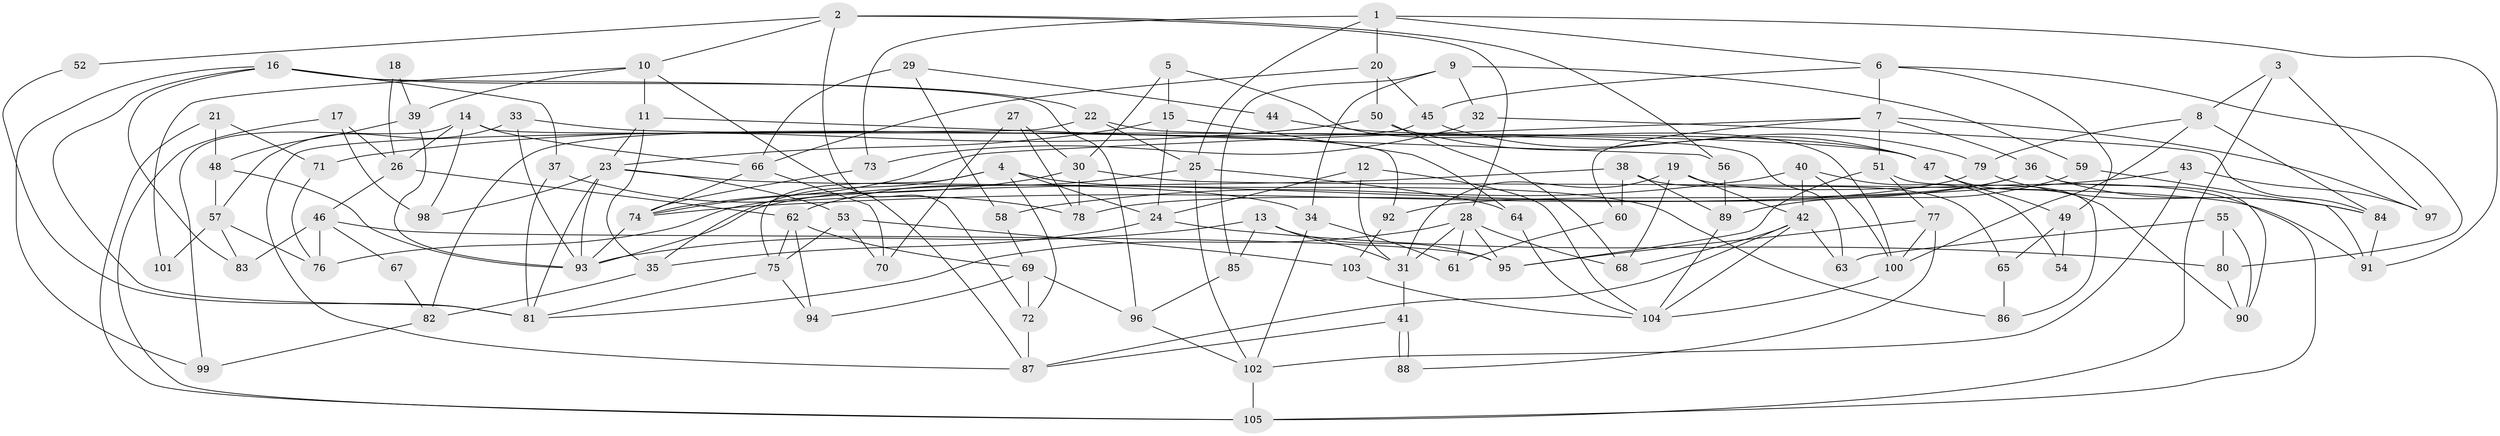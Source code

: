 // Generated by graph-tools (version 1.1) at 2025/02/03/09/25 03:02:15]
// undirected, 105 vertices, 210 edges
graph export_dot {
graph [start="1"]
  node [color=gray90,style=filled];
  1;
  2;
  3;
  4;
  5;
  6;
  7;
  8;
  9;
  10;
  11;
  12;
  13;
  14;
  15;
  16;
  17;
  18;
  19;
  20;
  21;
  22;
  23;
  24;
  25;
  26;
  27;
  28;
  29;
  30;
  31;
  32;
  33;
  34;
  35;
  36;
  37;
  38;
  39;
  40;
  41;
  42;
  43;
  44;
  45;
  46;
  47;
  48;
  49;
  50;
  51;
  52;
  53;
  54;
  55;
  56;
  57;
  58;
  59;
  60;
  61;
  62;
  63;
  64;
  65;
  66;
  67;
  68;
  69;
  70;
  71;
  72;
  73;
  74;
  75;
  76;
  77;
  78;
  79;
  80;
  81;
  82;
  83;
  84;
  85;
  86;
  87;
  88;
  89;
  90;
  91;
  92;
  93;
  94;
  95;
  96;
  97;
  98;
  99;
  100;
  101;
  102;
  103;
  104;
  105;
  1 -- 20;
  1 -- 25;
  1 -- 6;
  1 -- 73;
  1 -- 91;
  2 -- 72;
  2 -- 10;
  2 -- 28;
  2 -- 52;
  2 -- 56;
  3 -- 105;
  3 -- 8;
  3 -- 97;
  4 -- 35;
  4 -- 75;
  4 -- 24;
  4 -- 72;
  4 -- 86;
  5 -- 15;
  5 -- 30;
  5 -- 100;
  6 -- 7;
  6 -- 45;
  6 -- 49;
  6 -- 80;
  7 -- 74;
  7 -- 36;
  7 -- 51;
  7 -- 60;
  7 -- 97;
  8 -- 100;
  8 -- 84;
  8 -- 79;
  9 -- 85;
  9 -- 32;
  9 -- 34;
  9 -- 59;
  10 -- 87;
  10 -- 11;
  10 -- 39;
  10 -- 101;
  11 -- 56;
  11 -- 23;
  11 -- 35;
  12 -- 104;
  12 -- 31;
  12 -- 24;
  13 -- 95;
  13 -- 93;
  13 -- 31;
  13 -- 85;
  14 -- 98;
  14 -- 26;
  14 -- 66;
  14 -- 92;
  14 -- 99;
  15 -- 64;
  15 -- 24;
  15 -- 23;
  16 -- 81;
  16 -- 99;
  16 -- 22;
  16 -- 37;
  16 -- 83;
  16 -- 96;
  17 -- 26;
  17 -- 105;
  17 -- 98;
  18 -- 39;
  18 -- 26;
  19 -- 31;
  19 -- 42;
  19 -- 68;
  19 -- 105;
  20 -- 45;
  20 -- 66;
  20 -- 50;
  21 -- 48;
  21 -- 105;
  21 -- 71;
  22 -- 25;
  22 -- 63;
  22 -- 87;
  23 -- 93;
  23 -- 34;
  23 -- 53;
  23 -- 81;
  23 -- 98;
  24 -- 35;
  24 -- 80;
  25 -- 62;
  25 -- 102;
  25 -- 64;
  26 -- 62;
  26 -- 46;
  27 -- 30;
  27 -- 70;
  27 -- 78;
  28 -- 68;
  28 -- 31;
  28 -- 61;
  28 -- 81;
  28 -- 95;
  29 -- 58;
  29 -- 66;
  29 -- 44;
  30 -- 91;
  30 -- 78;
  30 -- 74;
  31 -- 41;
  32 -- 73;
  32 -- 84;
  33 -- 57;
  33 -- 93;
  33 -- 47;
  34 -- 61;
  34 -- 102;
  35 -- 82;
  36 -- 78;
  36 -- 90;
  36 -- 84;
  36 -- 92;
  37 -- 81;
  37 -- 78;
  38 -- 65;
  38 -- 60;
  38 -- 76;
  38 -- 89;
  39 -- 48;
  39 -- 93;
  40 -- 100;
  40 -- 42;
  40 -- 54;
  40 -- 58;
  41 -- 88;
  41 -- 88;
  41 -- 87;
  42 -- 87;
  42 -- 68;
  42 -- 63;
  42 -- 104;
  43 -- 97;
  43 -- 102;
  43 -- 74;
  44 -- 47;
  45 -- 47;
  45 -- 82;
  46 -- 76;
  46 -- 95;
  46 -- 67;
  46 -- 83;
  47 -- 90;
  47 -- 49;
  48 -- 93;
  48 -- 57;
  49 -- 54;
  49 -- 65;
  50 -- 79;
  50 -- 68;
  50 -- 71;
  51 -- 95;
  51 -- 77;
  51 -- 86;
  52 -- 81;
  53 -- 103;
  53 -- 70;
  53 -- 75;
  55 -- 63;
  55 -- 80;
  55 -- 90;
  56 -- 89;
  57 -- 83;
  57 -- 76;
  57 -- 101;
  58 -- 69;
  59 -- 91;
  59 -- 89;
  60 -- 61;
  62 -- 75;
  62 -- 94;
  62 -- 69;
  64 -- 104;
  65 -- 86;
  66 -- 74;
  66 -- 70;
  67 -- 82;
  69 -- 72;
  69 -- 94;
  69 -- 96;
  71 -- 76;
  72 -- 87;
  73 -- 74;
  74 -- 93;
  75 -- 81;
  75 -- 94;
  77 -- 100;
  77 -- 88;
  77 -- 95;
  79 -- 93;
  79 -- 84;
  80 -- 90;
  82 -- 99;
  84 -- 91;
  85 -- 96;
  89 -- 104;
  92 -- 103;
  96 -- 102;
  100 -- 104;
  102 -- 105;
  103 -- 104;
}
